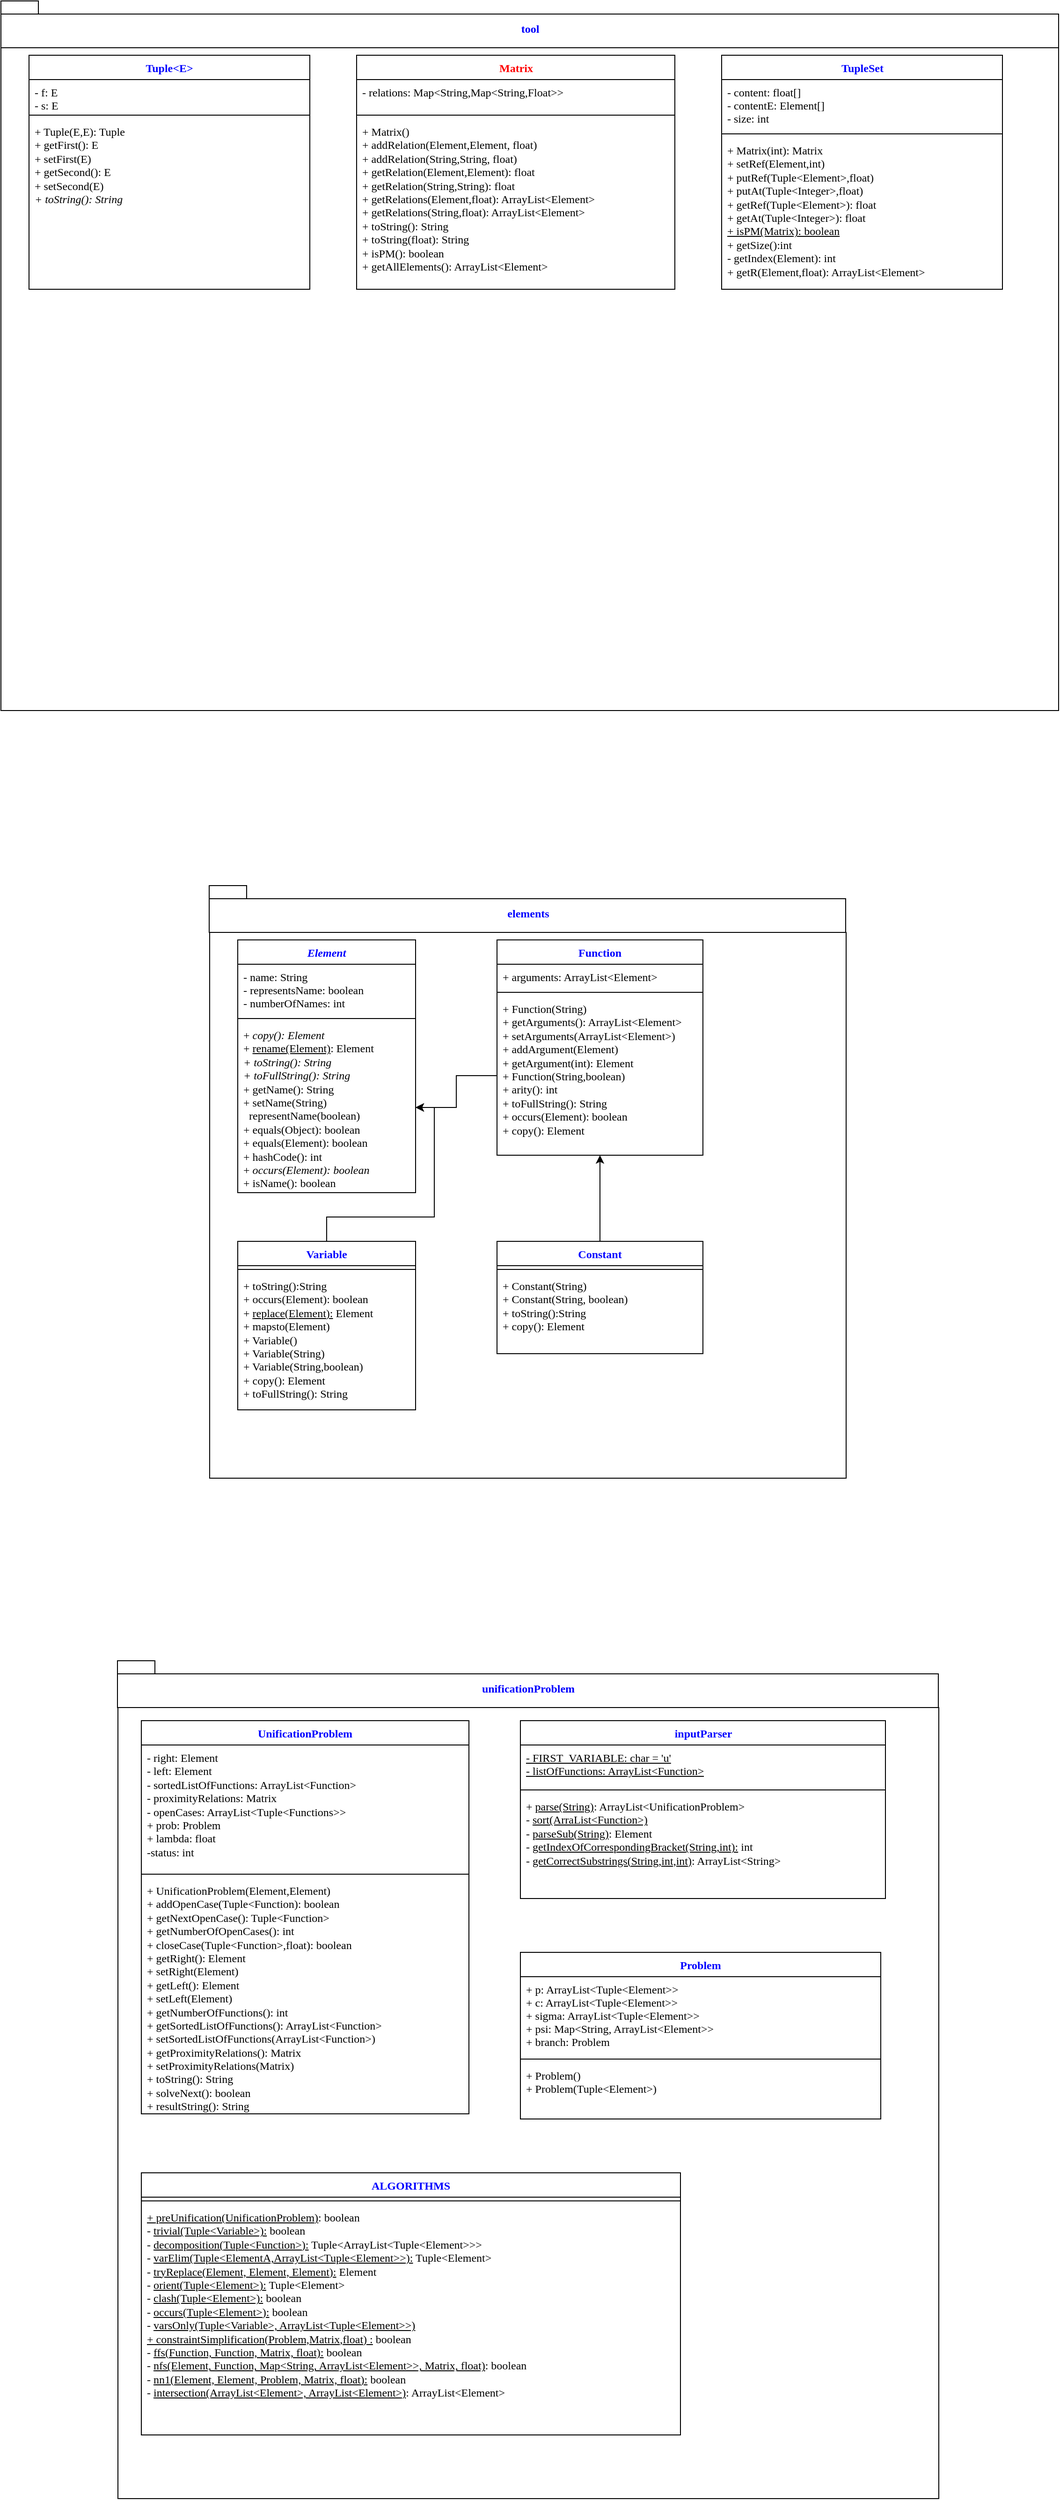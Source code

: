 <mxfile version="10.7.3" type="github"><diagram id="vzApaVP1QR5TB5cPE4FF" name="Page-1"><mxGraphModel dx="1141" dy="1376" grid="1" gridSize="10" guides="1" tooltips="1" connect="1" arrows="1" fold="1" page="1" pageScale="1" pageWidth="1169" pageHeight="827" math="0" shadow="0"><root><mxCell id="0"/><mxCell id="1" parent="0"/><mxCell id="3LWBwE9rlW1Cu3tkN1r6-33" value="elements" style="shape=folder;fontStyle=1;spacingTop=10;tabWidth=40;tabHeight=14;tabPosition=left;html=1;fontColor=#0000FF;fontFamily=Consolas;" parent="1" vertex="1"><mxGeometry x="242.5" y="147" width="680" height="50" as="geometry"/></mxCell><mxCell id="3LWBwE9rlW1Cu3tkN1r6-34" value="" style="html=1;fontColor=#0000FF;fontFamily=Consolas;" parent="1" vertex="1"><mxGeometry x="243" y="197" width="680" height="583" as="geometry"/></mxCell><mxCell id="3LWBwE9rlW1Cu3tkN1r6-52" value="Element&#10;" style="swimlane;fontStyle=3;align=center;verticalAlign=top;childLayout=stackLayout;horizontal=1;startSize=26;horizontalStack=0;resizeParent=1;resizeParentMax=0;resizeLast=0;collapsible=1;marginBottom=0;fontColor=#0000FF;fontFamily=Consolas;" parent="1" vertex="1"><mxGeometry x="273" y="205" width="190" height="270" as="geometry"/></mxCell><mxCell id="3LWBwE9rlW1Cu3tkN1r6-53" value="- name: String&#10;- representsName: boolean&#10;- numberOfNames: int&#10;" style="text;align=left;verticalAlign=top;spacingLeft=4;spacingRight=4;overflow=hidden;rotatable=0;points=[[0,0.5],[1,0.5]];portConstraint=eastwest;fontFamily=Consolas;fontStyle=0" parent="3LWBwE9rlW1Cu3tkN1r6-52" vertex="1"><mxGeometry y="26" width="190" height="54" as="geometry"/></mxCell><mxCell id="3LWBwE9rlW1Cu3tkN1r6-54" value="" style="line;strokeWidth=1;fillColor=none;align=left;verticalAlign=middle;spacingTop=-1;spacingLeft=3;spacingRight=3;rotatable=0;labelPosition=right;points=[];portConstraint=eastwest;fontFamily=Consolas;" parent="3LWBwE9rlW1Cu3tkN1r6-52" vertex="1"><mxGeometry y="80" width="190" height="8" as="geometry"/></mxCell><mxCell id="3LWBwE9rlW1Cu3tkN1r6-55" value="+ &lt;i&gt;copy(): Element&lt;/i&gt;&lt;br&gt;+ &lt;u&gt;rename(Element)&lt;/u&gt;: Element&amp;nbsp;&lt;br&gt;&lt;i&gt;+ toString(): String&lt;br&gt;+ toFullString(): String&lt;br&gt;&lt;/i&gt;+ getName(): String&lt;i&gt;&lt;br&gt;&lt;/i&gt;+ setName(String)&lt;br&gt;&amp;nbsp; representName(boolean)&lt;br&gt;+ equals(Object): boolean&lt;br&gt;+ equals(Element): boolean&lt;br&gt;+ hashCode(): int&lt;br&gt;+ &lt;i&gt;occurs(Element): boolean&lt;br&gt;&lt;/i&gt;+ isName(): boolean&lt;br&gt;&lt;br&gt;" style="text;strokeColor=none;fillColor=none;align=left;verticalAlign=top;spacingLeft=4;spacingRight=4;overflow=hidden;rotatable=0;points=[[0,0.5],[1,0.5]];portConstraint=eastwest;fontFamily=Consolas;html=1;" parent="3LWBwE9rlW1Cu3tkN1r6-52" vertex="1"><mxGeometry y="88" width="190" height="182" as="geometry"/></mxCell><mxCell id="3LWBwE9rlW1Cu3tkN1r6-57" value="Function&#10;" style="swimlane;fontStyle=1;align=center;verticalAlign=top;childLayout=stackLayout;horizontal=1;startSize=26;horizontalStack=0;resizeParent=1;resizeParentMax=0;resizeLast=0;collapsible=1;marginBottom=0;fontColor=#0000FF;fontFamily=Consolas;" parent="1" vertex="1"><mxGeometry x="550" y="205" width="220" height="230" as="geometry"/></mxCell><mxCell id="3LWBwE9rlW1Cu3tkN1r6-58" value="+ arguments: ArrayList&lt;Element&gt;" style="text;strokeColor=none;fillColor=none;align=left;verticalAlign=top;spacingLeft=4;spacingRight=4;overflow=hidden;rotatable=0;points=[[0,0.5],[1,0.5]];portConstraint=eastwest;fontFamily=Consolas;" parent="3LWBwE9rlW1Cu3tkN1r6-57" vertex="1"><mxGeometry y="26" width="220" height="26" as="geometry"/></mxCell><mxCell id="3LWBwE9rlW1Cu3tkN1r6-59" value="" style="line;strokeWidth=1;fillColor=none;align=left;verticalAlign=middle;spacingTop=-1;spacingLeft=3;spacingRight=3;rotatable=0;labelPosition=right;points=[];portConstraint=eastwest;fontFamily=Consolas;" parent="3LWBwE9rlW1Cu3tkN1r6-57" vertex="1"><mxGeometry y="52" width="220" height="8" as="geometry"/></mxCell><mxCell id="3LWBwE9rlW1Cu3tkN1r6-60" value="&lt;span style=&quot;font-style: normal&quot;&gt;+ Function(String)&lt;br&gt;+ getArguments(): ArrayList&amp;lt;Element&amp;gt;&lt;br&gt;+ setArguments(ArrayList&amp;lt;Element&amp;gt;)&amp;nbsp;&lt;br&gt;&lt;/span&gt;&lt;span style=&quot;font-style: normal&quot;&gt;+ addArgument(Element)&lt;/span&gt;&lt;br&gt;&lt;span style=&quot;font-style: normal&quot;&gt;+ getArgument(int): Element&lt;/span&gt;&lt;br&gt;&lt;span style=&quot;font-style: normal&quot;&gt;+ Function(String,boolean)&lt;/span&gt;&lt;br&gt;&lt;span style=&quot;font-style: normal&quot;&gt;+ arity(): int&lt;/span&gt;&lt;br&gt;&lt;span style=&quot;font-style: normal&quot;&gt;+ toFullString(): String&lt;/span&gt;&lt;br&gt;&lt;span style=&quot;font-style: normal&quot;&gt;+ occurs(Element): boolean&lt;br&gt;+ copy(): Element&lt;/span&gt;&lt;br&gt;&lt;br&gt;&lt;br&gt;&lt;br&gt;&lt;br&gt;&lt;br&gt;&lt;br&gt;" style="text;strokeColor=none;fillColor=none;align=left;verticalAlign=top;spacingLeft=4;spacingRight=4;overflow=hidden;rotatable=0;points=[[0,0.5],[1,0.5]];portConstraint=eastwest;fontFamily=Consolas;fontStyle=2;html=1;" parent="3LWBwE9rlW1Cu3tkN1r6-57" vertex="1"><mxGeometry y="60" width="220" height="170" as="geometry"/></mxCell><mxCell id="3LWBwE9rlW1Cu3tkN1r6-61" style="edgeStyle=orthogonalEdgeStyle;rounded=0;orthogonalLoop=1;jettySize=auto;html=1;exitX=0.5;exitY=0;exitDx=0;exitDy=0;entryX=1;entryY=0.5;entryDx=0;entryDy=0;fontColor=#0000FF;fontFamily=Consolas;" parent="1" source="3LWBwE9rlW1Cu3tkN1r6-62" target="3LWBwE9rlW1Cu3tkN1r6-55" edge="1"><mxGeometry relative="1" as="geometry"/></mxCell><mxCell id="3LWBwE9rlW1Cu3tkN1r6-62" value="Variable&#10;" style="swimlane;fontStyle=1;align=center;verticalAlign=top;childLayout=stackLayout;horizontal=1;startSize=26;horizontalStack=0;resizeParent=1;resizeParentMax=0;resizeLast=0;collapsible=1;marginBottom=0;fontColor=#0000FF;fontFamily=Consolas;" parent="1" vertex="1"><mxGeometry x="273" y="527" width="190" height="180" as="geometry"/></mxCell><mxCell id="3LWBwE9rlW1Cu3tkN1r6-63" value="" style="line;strokeWidth=1;fillColor=none;align=left;verticalAlign=middle;spacingTop=-1;spacingLeft=3;spacingRight=3;rotatable=0;labelPosition=right;points=[];portConstraint=eastwest;fontFamily=Consolas;" parent="3LWBwE9rlW1Cu3tkN1r6-62" vertex="1"><mxGeometry y="26" width="190" height="8" as="geometry"/></mxCell><mxCell id="3LWBwE9rlW1Cu3tkN1r6-64" value="+ toString():String&lt;br&gt;+ occurs(Element): boolean&lt;br&gt;+ &lt;u&gt;replace(Element):&lt;/u&gt; Element&lt;br&gt;+ mapsto(Element)&lt;br&gt;+ Variable()&lt;br&gt;+ Variable(String)&lt;br&gt;+ Variable(String,boolean)&lt;br&gt;+ copy(): Element&lt;br&gt;+ toFullString(): String&lt;br&gt;" style="text;strokeColor=none;fillColor=none;align=left;verticalAlign=top;spacingLeft=4;spacingRight=4;overflow=hidden;rotatable=0;points=[[0,0.5],[1,0.5]];portConstraint=eastwest;fontFamily=Consolas;fontStyle=0;html=1;" parent="3LWBwE9rlW1Cu3tkN1r6-62" vertex="1"><mxGeometry y="34" width="190" height="146" as="geometry"/></mxCell><mxCell id="p8K0eeXfFKLo3g2d-n8s-4" value="" style="edgeStyle=orthogonalEdgeStyle;rounded=0;orthogonalLoop=1;jettySize=auto;html=1;fontColor=#0000FF;" parent="1" source="3LWBwE9rlW1Cu3tkN1r6-66" target="3LWBwE9rlW1Cu3tkN1r6-57" edge="1"><mxGeometry relative="1" as="geometry"><mxPoint x="660" y="430" as="targetPoint"/></mxGeometry></mxCell><mxCell id="3LWBwE9rlW1Cu3tkN1r6-66" value="Constant&#10;" style="swimlane;fontStyle=1;align=center;verticalAlign=top;childLayout=stackLayout;horizontal=1;startSize=26;horizontalStack=0;resizeParent=1;resizeParentMax=0;resizeLast=0;collapsible=1;marginBottom=0;fontColor=#0000FF;fontFamily=Consolas;" parent="1" vertex="1"><mxGeometry x="550" y="527" width="220" height="120" as="geometry"/></mxCell><mxCell id="3LWBwE9rlW1Cu3tkN1r6-67" value="" style="line;strokeWidth=1;fillColor=none;align=left;verticalAlign=middle;spacingTop=-1;spacingLeft=3;spacingRight=3;rotatable=0;labelPosition=right;points=[];portConstraint=eastwest;fontFamily=Consolas;" parent="3LWBwE9rlW1Cu3tkN1r6-66" vertex="1"><mxGeometry y="26" width="220" height="8" as="geometry"/></mxCell><mxCell id="3LWBwE9rlW1Cu3tkN1r6-68" value="&lt;span style=&quot;font-style: normal&quot;&gt;+ Constant(String)&lt;/span&gt;&lt;br&gt;&lt;span style=&quot;font-style: normal&quot;&gt;+ Constant(String, boolean)&lt;/span&gt;&lt;br&gt;&lt;span style=&quot;font-style: normal&quot;&gt;+ toString():String&lt;br&gt;+ copy(): Element&lt;/span&gt;&lt;br&gt;" style="text;strokeColor=none;fillColor=none;align=left;verticalAlign=top;spacingLeft=4;spacingRight=4;overflow=hidden;rotatable=0;points=[[0,0.5],[1,0.5]];portConstraint=eastwest;fontFamily=Consolas;fontStyle=2;html=1;" parent="3LWBwE9rlW1Cu3tkN1r6-66" vertex="1"><mxGeometry y="34" width="220" height="86" as="geometry"/></mxCell><mxCell id="3LWBwE9rlW1Cu3tkN1r6-115" value="tool" style="shape=folder;fontStyle=1;spacingTop=10;tabWidth=40;tabHeight=14;tabPosition=left;html=1;fontColor=#0000FF;fontFamily=Consolas;" parent="1" vertex="1"><mxGeometry x="20" y="-798" width="1130" height="50" as="geometry"/></mxCell><mxCell id="3LWBwE9rlW1Cu3tkN1r6-116" value="" style="html=1;fontColor=#0000FF;fontFamily=Consolas;" parent="1" vertex="1"><mxGeometry x="20" y="-748" width="1130" height="708" as="geometry"/></mxCell><mxCell id="3LWBwE9rlW1Cu3tkN1r6-117" value="Tuple&lt;E&gt;&#10;" style="swimlane;fontStyle=1;align=center;verticalAlign=top;childLayout=stackLayout;horizontal=1;startSize=26;horizontalStack=0;resizeParent=1;resizeParentMax=0;resizeLast=0;collapsible=1;marginBottom=0;fontColor=#0000FF;fontFamily=Consolas;" parent="1" vertex="1"><mxGeometry x="50" y="-740" width="300" height="250" as="geometry"/></mxCell><mxCell id="3LWBwE9rlW1Cu3tkN1r6-118" value="- f: E&#10;- s: E&#10;" style="text;strokeColor=none;fillColor=none;align=left;verticalAlign=top;spacingLeft=4;spacingRight=4;overflow=hidden;rotatable=0;points=[[0,0.5],[1,0.5]];portConstraint=eastwest;fontFamily=Consolas;" parent="3LWBwE9rlW1Cu3tkN1r6-117" vertex="1"><mxGeometry y="26" width="300" height="34" as="geometry"/></mxCell><mxCell id="3LWBwE9rlW1Cu3tkN1r6-119" value="" style="line;strokeWidth=1;fillColor=none;align=left;verticalAlign=middle;spacingTop=-1;spacingLeft=3;spacingRight=3;rotatable=0;labelPosition=right;points=[];portConstraint=eastwest;fontFamily=Consolas;" parent="3LWBwE9rlW1Cu3tkN1r6-117" vertex="1"><mxGeometry y="60" width="300" height="8" as="geometry"/></mxCell><mxCell id="3LWBwE9rlW1Cu3tkN1r6-120" value="+ Tuple(E,E): Tuple&amp;nbsp;&lt;br&gt;+ getFirst(): E&lt;br&gt;+ setFirst(E)&lt;br&gt;+ getSecond(): E&lt;br&gt;+ setSecond(E)&lt;br&gt;&lt;i&gt;+ toString(): String&lt;/i&gt;&lt;br&gt;" style="text;strokeColor=none;fillColor=none;align=left;verticalAlign=top;spacingLeft=4;spacingRight=4;overflow=hidden;rotatable=0;points=[[0,0.5],[1,0.5]];portConstraint=eastwest;fontFamily=Consolas;html=1;" parent="3LWBwE9rlW1Cu3tkN1r6-117" vertex="1"><mxGeometry y="68" width="300" height="182" as="geometry"/></mxCell><mxCell id="3LWBwE9rlW1Cu3tkN1r6-121" value="unificationProblem" style="shape=folder;fontStyle=1;spacingTop=10;tabWidth=40;tabHeight=14;tabPosition=left;html=1;fontColor=#0000FF;fontFamily=Consolas;" parent="1" vertex="1"><mxGeometry x="144.5" y="975" width="877" height="50" as="geometry"/></mxCell><mxCell id="3LWBwE9rlW1Cu3tkN1r6-122" value="" style="html=1;fontColor=#0000FF;fontFamily=Consolas;" parent="1" vertex="1"><mxGeometry x="145" y="1025" width="877" height="845" as="geometry"/></mxCell><mxCell id="3LWBwE9rlW1Cu3tkN1r6-123" value="inputParser&lt;br&gt;" style="swimlane;fontStyle=1;align=center;verticalAlign=top;childLayout=stackLayout;horizontal=1;startSize=26;horizontalStack=0;resizeParent=1;resizeParentMax=0;resizeLast=0;collapsible=1;marginBottom=0;fontColor=#0000FF;editable=1;fontFamily=Consolas;html=1;" parent="1" vertex="1"><mxGeometry x="575" y="1039" width="390" height="190" as="geometry"/></mxCell><mxCell id="3LWBwE9rlW1Cu3tkN1r6-124" value="&lt;u&gt;- FIRST_VARIABLE: char = 'u'&lt;br&gt;- listOfFunctions: ArrayList&amp;lt;Function&amp;gt;&lt;br&gt;&lt;/u&gt;" style="text;strokeColor=none;fillColor=none;align=left;verticalAlign=top;spacingLeft=4;spacingRight=4;overflow=hidden;rotatable=0;points=[[0,0.5],[1,0.5]];portConstraint=eastwest;fontStyle=0;editable=1;comic=0;rounded=0;html=1;fontFamily=Consolas;" parent="3LWBwE9rlW1Cu3tkN1r6-123" vertex="1"><mxGeometry y="26" width="390" height="44" as="geometry"/></mxCell><mxCell id="3LWBwE9rlW1Cu3tkN1r6-125" value="" style="line;strokeWidth=1;fillColor=none;align=left;verticalAlign=middle;spacingTop=-1;spacingLeft=3;spacingRight=3;rotatable=0;labelPosition=right;points=[];portConstraint=eastwest;editable=1;fontFamily=Consolas;" parent="3LWBwE9rlW1Cu3tkN1r6-123" vertex="1"><mxGeometry y="70" width="390" height="8" as="geometry"/></mxCell><mxCell id="3LWBwE9rlW1Cu3tkN1r6-126" value="+&amp;nbsp;&lt;u&gt;parse(String)&lt;/u&gt;: ArrayList&amp;lt;UnificationProblem&amp;gt;&lt;br&gt;- &lt;u&gt;sort(ArraList&amp;lt;Function&amp;gt;)&lt;/u&gt;&lt;br&gt;- &lt;u&gt;parseSub(String)&lt;/u&gt;: Element&lt;br&gt;- &lt;u&gt;getIndexOfCorrespondingBracket(String,int):&lt;/u&gt; int&lt;br&gt;- &lt;u&gt;getCorrectSubstrings(String,int,int)&lt;/u&gt;: ArrayList&amp;lt;String&amp;gt;&lt;br&gt;" style="text;strokeColor=none;fillColor=none;align=left;verticalAlign=top;spacingLeft=4;spacingRight=4;overflow=hidden;rotatable=0;points=[[0,0.5],[1,0.5]];portConstraint=eastwest;fontStyle=0;editable=1;html=1;fontFamily=Consolas;" parent="3LWBwE9rlW1Cu3tkN1r6-123" vertex="1"><mxGeometry y="78" width="390" height="112" as="geometry"/></mxCell><mxCell id="3LWBwE9rlW1Cu3tkN1r6-137" value="ALGORITHMS&#10;" style="swimlane;fontStyle=1;align=center;verticalAlign=top;childLayout=stackLayout;horizontal=1;startSize=26;horizontalStack=0;resizeParent=1;resizeParentMax=0;resizeLast=0;collapsible=1;marginBottom=0;fontColor=#0000FF;fontFamily=Consolas;" parent="1" vertex="1"><mxGeometry x="170" y="1522" width="576" height="280" as="geometry"/></mxCell><mxCell id="3LWBwE9rlW1Cu3tkN1r6-138" value="" style="line;strokeWidth=1;fillColor=none;align=left;verticalAlign=middle;spacingTop=-1;spacingLeft=3;spacingRight=3;rotatable=0;labelPosition=right;points=[];portConstraint=eastwest;fontFamily=Consolas;" parent="3LWBwE9rlW1Cu3tkN1r6-137" vertex="1"><mxGeometry y="26" width="576" height="8" as="geometry"/></mxCell><mxCell id="3LWBwE9rlW1Cu3tkN1r6-139" value="&lt;u&gt;+ preUnification(UnificationProblem)&lt;/u&gt;: boolean&lt;br&gt;- &lt;u&gt;trivial(Tuple&amp;lt;Variable&amp;gt;):&lt;/u&gt; boolean&lt;br&gt;- &lt;u&gt;decomposition(Tuple&amp;lt;Function&amp;gt;):&lt;/u&gt; Tuple&amp;lt;ArrayList&amp;lt;Tuple&amp;lt;Element&amp;gt;&amp;gt;&amp;gt;&lt;br&gt;- &lt;u&gt;varElim(Tuple&amp;lt;ElementA,ArrayList&amp;lt;Tuple&amp;lt;Element&amp;gt;&amp;gt;):&lt;/u&gt; Tuple&amp;lt;Element&amp;gt;&lt;br&gt;- &lt;u&gt;tryReplace(Element, Element, Element):&lt;/u&gt; Element&lt;br&gt;- &lt;u&gt;orient(Tuple&amp;lt;Element&amp;gt;):&lt;/u&gt; Tuple&amp;lt;Element&amp;gt;&lt;br&gt;- &lt;u&gt;clash(Tuple&amp;lt;Element&amp;gt;):&lt;/u&gt; boolean&lt;br&gt;- &lt;u&gt;occurs(Tuple&amp;lt;Element&amp;gt;):&lt;/u&gt; boolean&lt;br&gt;- &lt;u&gt;varsOnly(Tuple&amp;lt;Variable&amp;gt;, ArrayList&amp;lt;Tuple&amp;lt;Element&amp;gt;&amp;gt;)&lt;/u&gt;&lt;br&gt;&lt;u&gt;+ constraintSimplification(Problem,Matrix,float) :&lt;/u&gt;&amp;nbsp;boolean&lt;br&gt;- &lt;u&gt;ffs(Function, Function, Matrix, float):&lt;/u&gt; boolean&lt;br&gt;- &lt;u&gt;nfs(Element, Function, Map&amp;lt;String, ArrayList&amp;lt;Element&amp;gt;&amp;gt;, Matrix, float)&lt;/u&gt;: boolean&lt;br&gt;- &lt;u&gt;nn1(Element, Element, Problem, Matrix, float):&lt;/u&gt; boolean&lt;br&gt;- &lt;u&gt;intersection(ArrayList&amp;lt;Element&amp;gt;, ArrayList&amp;lt;Element&amp;gt;)&lt;/u&gt;: ArrayList&amp;lt;Element&amp;gt;&lt;br&gt;&lt;br&gt;" style="text;strokeColor=none;fillColor=none;align=left;verticalAlign=top;spacingLeft=4;spacingRight=4;overflow=hidden;rotatable=0;points=[[0,0.5],[1,0.5]];portConstraint=eastwest;fontFamily=Consolas;html=1;" parent="3LWBwE9rlW1Cu3tkN1r6-137" vertex="1"><mxGeometry y="34" width="576" height="246" as="geometry"/></mxCell><mxCell id="3LWBwE9rlW1Cu3tkN1r6-140" value="Problem&#10;" style="swimlane;fontStyle=1;align=center;verticalAlign=top;childLayout=stackLayout;horizontal=1;startSize=26;horizontalStack=0;resizeParent=1;resizeParentMax=0;resizeLast=0;collapsible=1;marginBottom=0;fontColor=#0000FF;fontFamily=Consolas;" parent="1" vertex="1"><mxGeometry x="575" y="1286.5" width="385" height="178" as="geometry"/></mxCell><mxCell id="3LWBwE9rlW1Cu3tkN1r6-141" value="+ p: ArrayList&lt;Tuple&lt;Element&gt;&gt;&#10;+ c: ArrayList&lt;Tuple&lt;Element&gt;&gt;&#10;+ sigma: ArrayList&lt;Tuple&lt;Element&gt;&gt;&#10;+ psi: Map&lt;String, ArrayList&lt;Element&gt;&gt;&#10;+ branch: Problem&#10;&#10;" style="text;strokeColor=none;fillColor=none;align=left;verticalAlign=top;spacingLeft=4;spacingRight=4;overflow=hidden;rotatable=0;points=[[0,0.5],[1,0.5]];portConstraint=eastwest;fontFamily=Consolas;" parent="3LWBwE9rlW1Cu3tkN1r6-140" vertex="1"><mxGeometry y="26" width="385" height="84" as="geometry"/></mxCell><mxCell id="3LWBwE9rlW1Cu3tkN1r6-142" value="" style="line;strokeWidth=1;fillColor=none;align=left;verticalAlign=middle;spacingTop=-1;spacingLeft=3;spacingRight=3;rotatable=0;labelPosition=right;points=[];portConstraint=eastwest;fontFamily=Consolas;" parent="3LWBwE9rlW1Cu3tkN1r6-140" vertex="1"><mxGeometry y="110" width="385" height="8" as="geometry"/></mxCell><mxCell id="3LWBwE9rlW1Cu3tkN1r6-143" value="+ Problem()&#10;+ Problem(Tuple&lt;Element&gt;)&#10;" style="text;strokeColor=none;fillColor=none;align=left;verticalAlign=top;spacingLeft=4;spacingRight=4;overflow=hidden;rotatable=0;points=[[0,0.5],[1,0.5]];portConstraint=eastwest;fontFamily=Consolas;" parent="3LWBwE9rlW1Cu3tkN1r6-140" vertex="1"><mxGeometry y="118" width="385" height="60" as="geometry"/></mxCell><mxCell id="YnLTckNSlmOegFbAAtU8-13" value="UnificationProblem&#10;" style="swimlane;fontStyle=1;align=center;verticalAlign=top;childLayout=stackLayout;horizontal=1;startSize=26;horizontalStack=0;resizeParent=1;resizeParentMax=0;resizeLast=0;collapsible=1;marginBottom=0;fontColor=#0000FF;editable=1;fontFamily=Consolas;" parent="1" vertex="1"><mxGeometry x="170" y="1039" width="350" height="420" as="geometry"/></mxCell><mxCell id="YnLTckNSlmOegFbAAtU8-14" value="- right: Element&lt;br&gt;- left: Element&lt;br&gt;- sortedListOfFunctions: ArrayList&amp;lt;Function&amp;gt;&lt;br&gt;- proximityRelations: Matrix&lt;br&gt;- openCases: ArrayList&amp;lt;Tuple&amp;lt;Functions&amp;gt;&amp;gt;&lt;br&gt;+ prob: Problem&lt;br&gt;+ lambda: float&lt;br&gt;-status: int&lt;br&gt;" style="text;strokeColor=none;fillColor=none;align=left;verticalAlign=top;spacingLeft=4;spacingRight=4;overflow=hidden;rotatable=0;points=[[0,0.5],[1,0.5]];portConstraint=eastwest;fontStyle=0;editable=1;comic=0;rounded=0;html=1;fontFamily=Consolas;" parent="YnLTckNSlmOegFbAAtU8-13" vertex="1"><mxGeometry y="26" width="350" height="134" as="geometry"/></mxCell><mxCell id="YnLTckNSlmOegFbAAtU8-15" value="" style="line;strokeWidth=1;fillColor=none;align=left;verticalAlign=middle;spacingTop=-1;spacingLeft=3;spacingRight=3;rotatable=0;labelPosition=right;points=[];portConstraint=eastwest;editable=1;fontFamily=Consolas;" parent="YnLTckNSlmOegFbAAtU8-13" vertex="1"><mxGeometry y="160" width="350" height="8" as="geometry"/></mxCell><mxCell id="YnLTckNSlmOegFbAAtU8-16" value="+ UnificationProblem(Element,Element)&lt;br&gt;+ addOpenCase(Tuple&amp;lt;Function): boolean&lt;br&gt;+ getNextOpenCase(): Tuple&amp;lt;Function&amp;gt;&lt;br&gt;+ getNumberOfOpenCases(): int&lt;br&gt;+ closeCase(Tuple&amp;lt;Function&amp;gt;,float): boolean&lt;br&gt;+ getRight(): Element&lt;br&gt;+ setRight(Element)&lt;br&gt;+ getLeft(): Element&lt;br&gt;+ setLeft(Element)&lt;br&gt;+ getNumberOfFunctions(): int&lt;br&gt;+ getSortedListOfFunctions(): ArrayList&amp;lt;Function&amp;gt;&lt;br&gt;+ setSortedListOfFunctions(ArrayList&amp;lt;Function&amp;gt;)&lt;br&gt;+ getProximityRelations(): Matrix&lt;br&gt;+ setProximityRelations(Matrix)&lt;br&gt;+ toString(): String&lt;br&gt;+ solveNext(): boolean&lt;br&gt;+ resultString(): String&lt;br&gt;" style="text;strokeColor=none;fillColor=none;align=left;verticalAlign=top;spacingLeft=4;spacingRight=4;overflow=hidden;rotatable=0;points=[[0,0.5],[1,0.5]];portConstraint=eastwest;fontStyle=0;editable=1;html=1;fontFamily=Consolas;fontColor=#000000;" parent="YnLTckNSlmOegFbAAtU8-13" vertex="1"><mxGeometry y="168" width="350" height="252" as="geometry"/></mxCell><mxCell id="YnLTckNSlmOegFbAAtU8-29" value="&lt;font color=&quot;#ff0000&quot;&gt;Matrix&lt;/font&gt;&lt;br&gt;" style="swimlane;fontStyle=1;align=center;verticalAlign=top;childLayout=stackLayout;horizontal=1;startSize=26;horizontalStack=0;resizeParent=1;resizeParentMax=0;resizeLast=0;collapsible=1;marginBottom=0;fontColor=#0000FF;fontFamily=Consolas;html=1;" parent="1" vertex="1"><mxGeometry x="400" y="-740" width="340" height="250" as="geometry"/></mxCell><mxCell id="YnLTckNSlmOegFbAAtU8-30" value="- relations: Map&lt;String,Map&lt;String,Float&gt;&gt;&#10;" style="text;strokeColor=none;fillColor=none;align=left;verticalAlign=top;spacingLeft=4;spacingRight=4;overflow=hidden;rotatable=0;points=[[0,0.5],[1,0.5]];portConstraint=eastwest;fontFamily=Consolas;" parent="YnLTckNSlmOegFbAAtU8-29" vertex="1"><mxGeometry y="26" width="340" height="34" as="geometry"/></mxCell><mxCell id="YnLTckNSlmOegFbAAtU8-31" value="" style="line;strokeWidth=1;fillColor=none;align=left;verticalAlign=middle;spacingTop=-1;spacingLeft=3;spacingRight=3;rotatable=0;labelPosition=right;points=[];portConstraint=eastwest;fontFamily=Consolas;" parent="YnLTckNSlmOegFbAAtU8-29" vertex="1"><mxGeometry y="60" width="340" height="8" as="geometry"/></mxCell><mxCell id="YnLTckNSlmOegFbAAtU8-32" value="+ Matrix()&lt;br&gt;+ addRelation(Element,Element, float)&amp;nbsp;&lt;br&gt;+ addRelation(String,String, float)&lt;br&gt;+ getRelation(Element,Element): float&lt;br&gt;+ getRelation(String,String): float&lt;br&gt;+ getRelations(Element,float): ArrayList&amp;lt;Element&amp;gt;&lt;br&gt;+ getRelations(String,float): ArrayList&amp;lt;Element&amp;gt;&lt;br&gt;+ toString(): String&lt;br&gt;+ toString(float): String&lt;br&gt;+ isPM(): boolean&lt;br&gt;+ getAllElements(): ArrayList&amp;lt;Element&amp;gt;&lt;br&gt;&lt;br&gt;&lt;br&gt;" style="text;strokeColor=none;fillColor=none;align=left;verticalAlign=top;spacingLeft=4;spacingRight=4;overflow=hidden;rotatable=0;points=[[0,0.5],[1,0.5]];portConstraint=eastwest;fontFamily=Consolas;html=1;" parent="YnLTckNSlmOegFbAAtU8-29" vertex="1"><mxGeometry y="68" width="340" height="182" as="geometry"/></mxCell><mxCell id="p8K0eeXfFKLo3g2d-n8s-1" style="edgeStyle=orthogonalEdgeStyle;rounded=0;orthogonalLoop=1;jettySize=auto;html=1;exitX=0;exitY=0.5;exitDx=0;exitDy=0;entryX=1;entryY=0.5;entryDx=0;entryDy=0;fontColor=#0000FF;" parent="1" source="3LWBwE9rlW1Cu3tkN1r6-60" target="3LWBwE9rlW1Cu3tkN1r6-55" edge="1"><mxGeometry relative="1" as="geometry"/></mxCell><mxCell id="lUzessbLAw5Jn8uGR61v-1" value="TupleSet&lt;br&gt;" style="swimlane;fontStyle=1;align=center;verticalAlign=top;childLayout=stackLayout;horizontal=1;startSize=26;horizontalStack=0;resizeParent=1;resizeParentMax=0;resizeLast=0;collapsible=1;marginBottom=0;fontColor=#0000FF;fontFamily=Consolas;html=1;" parent="1" vertex="1"><mxGeometry x="790" y="-740" width="300" height="250" as="geometry"/></mxCell><mxCell id="lUzessbLAw5Jn8uGR61v-2" value="- content: float[]&#10;- contentE: Element[]&#10;- size: int&#10;" style="text;strokeColor=none;fillColor=none;align=left;verticalAlign=top;spacingLeft=4;spacingRight=4;overflow=hidden;rotatable=0;points=[[0,0.5],[1,0.5]];portConstraint=eastwest;fontFamily=Consolas;" parent="lUzessbLAw5Jn8uGR61v-1" vertex="1"><mxGeometry y="26" width="300" height="54" as="geometry"/></mxCell><mxCell id="lUzessbLAw5Jn8uGR61v-3" value="" style="line;strokeWidth=1;fillColor=none;align=left;verticalAlign=middle;spacingTop=-1;spacingLeft=3;spacingRight=3;rotatable=0;labelPosition=right;points=[];portConstraint=eastwest;fontFamily=Consolas;" parent="lUzessbLAw5Jn8uGR61v-1" vertex="1"><mxGeometry y="80" width="300" height="8" as="geometry"/></mxCell><mxCell id="lUzessbLAw5Jn8uGR61v-4" value="+ Matrix(int): Matrix&lt;br&gt;+ setRef(Element,int)&lt;br&gt;+ putRef(Tuple&amp;lt;Element&amp;gt;,float)&lt;br&gt;+ putAt(Tuple&amp;lt;Integer&amp;gt;,float)&lt;br&gt;+ getRef(Tuple&amp;lt;Element&amp;gt;): float&lt;br&gt;+ getAt(Tuple&amp;lt;Integer&amp;gt;): float&lt;br&gt;&lt;u&gt;+ isPM(Matrix): boolean&lt;br&gt;&lt;/u&gt;+ getSize():int&lt;br&gt;- getIndex(Element): int&lt;br&gt;+ getR(Element,float): ArrayList&amp;lt;Element&amp;gt;&lt;br&gt;&lt;br&gt;" style="text;strokeColor=none;fillColor=none;align=left;verticalAlign=top;spacingLeft=4;spacingRight=4;overflow=hidden;rotatable=0;points=[[0,0.5],[1,0.5]];portConstraint=eastwest;fontFamily=Consolas;html=1;" parent="lUzessbLAw5Jn8uGR61v-1" vertex="1"><mxGeometry y="88" width="300" height="162" as="geometry"/></mxCell></root></mxGraphModel></diagram></mxfile>